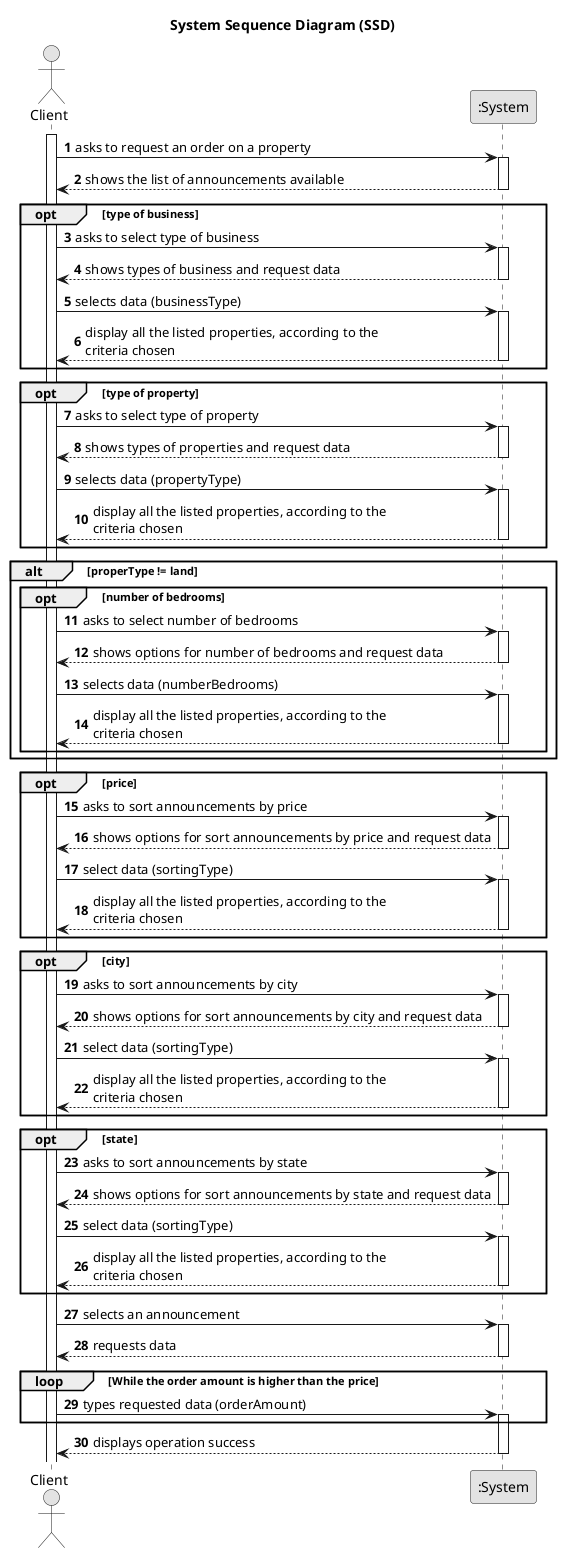 @startuml
skinparam monochrome true
skinparam packageStyle rectangle
skinparam shadowing false

title System Sequence Diagram (SSD)

autonumber

actor "Client" as Client
participant ":System" as System

activate Client

    Client -> System : asks to request an order on a property
               activate System

           System --> Client : shows the list of announcements available
               deactivate System

           opt type of business
                   Client -> System : asks to select type of business
                   activate System

                   System --> Client : shows types of business and request data
                   deactivate System

                   Client -> System : selects data (businessType)
                   activate System

                   System --> Client : display all the listed properties, according to the \ncriteria chosen
                   deactivate System
               end

               opt type of property
                   Client -> System : asks to select type of property
                   activate System

                   System --> Client : shows types of properties and request data
                   deactivate System

                   Client -> System : selects data (propertyType)
                   activate System

                   System --> Client : display all the listed properties, according to the \ncriteria chosen
                   deactivate System
               end

               alt properType != land

                   opt number of bedrooms
                       Client -> System : asks to select number of bedrooms
                       activate System

                       System --> Client : shows options for number of bedrooms and request data
                       deactivate System

                       Client -> System : selects data (numberBedrooms)
                       activate System

                       System --> Client : display all the listed properties, according to the \ncriteria chosen
                       deactivate System
                   end

               end

               opt price
                   Client -> System : asks to sort announcements by price
                   activate System

                   System --> Client : shows options for sort announcements by price and request data
                   deactivate System

                   Client -> System : select data (sortingType)
                   activate System

                   System --> Client : display all the listed properties, according to the \ncriteria chosen
                   deactivate System
               end

               opt city
                   Client -> System : asks to sort announcements by city
                   activate System

                   System --> Client : shows options for sort announcements by city and request data
                   deactivate System

                   Client -> System : select data (sortingType)
                   activate System

                   System --> Client : display all the listed properties, according to the \ncriteria chosen
                   deactivate System
               end

               opt state
                   Client -> System : asks to sort announcements by state
                   activate System

                   System --> Client :  shows options for sort announcements by state and request data
                   deactivate System

                   Client -> System : select data (sortingType)
                   activate System

                   System --> Client : display all the listed properties, according to the \ncriteria chosen
                   deactivate System
               end

           Client -> System : selects an announcement
               activate System

           System --> Client : requests data
               deactivate System

           loop While the order amount is higher than the price

           Client -> System : types requested data (orderAmount)
               activate System

           end loop

           System --> Client : displays operation success
               deactivate System



@enduml